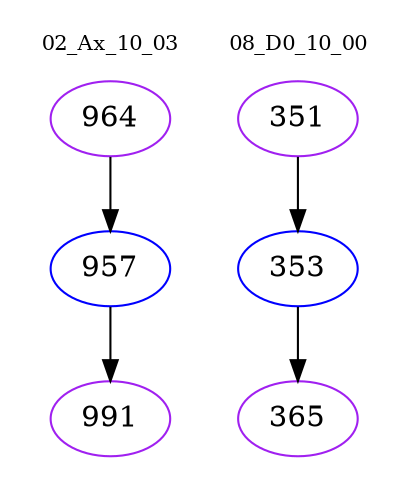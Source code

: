 digraph{
subgraph cluster_0 {
color = white
label = "02_Ax_10_03";
fontsize=10;
T0_964 [label="964", color="purple"]
T0_964 -> T0_957 [color="black"]
T0_957 [label="957", color="blue"]
T0_957 -> T0_991 [color="black"]
T0_991 [label="991", color="purple"]
}
subgraph cluster_1 {
color = white
label = "08_D0_10_00";
fontsize=10;
T1_351 [label="351", color="purple"]
T1_351 -> T1_353 [color="black"]
T1_353 [label="353", color="blue"]
T1_353 -> T1_365 [color="black"]
T1_365 [label="365", color="purple"]
}
}
